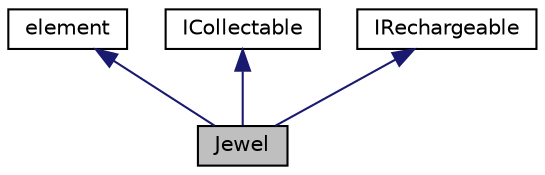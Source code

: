 digraph "Jewel"
{
 // LATEX_PDF_SIZE
  edge [fontname="Helvetica",fontsize="10",labelfontname="Helvetica",labelfontsize="10"];
  node [fontname="Helvetica",fontsize="10",shape=record];
  Node1 [label="Jewel",height=0.2,width=0.4,color="black", fillcolor="grey75", style="filled", fontcolor="black",tooltip=" "];
  Node2 -> Node1 [dir="back",color="midnightblue",fontsize="10",style="solid"];
  Node2 [label="element",height=0.2,width=0.4,color="black", fillcolor="white", style="filled",URL="$classelement.html",tooltip=" "];
  Node3 -> Node1 [dir="back",color="midnightblue",fontsize="10",style="solid"];
  Node3 [label="ICollectable",height=0.2,width=0.4,color="black", fillcolor="white", style="filled",URL="$interfaceICollectable.html",tooltip=" "];
  Node4 -> Node1 [dir="back",color="midnightblue",fontsize="10",style="solid"];
  Node4 [label="IRechargeable",height=0.2,width=0.4,color="black", fillcolor="white", style="filled",URL="$interfaceIRechargeable.html",tooltip=" "];
}
